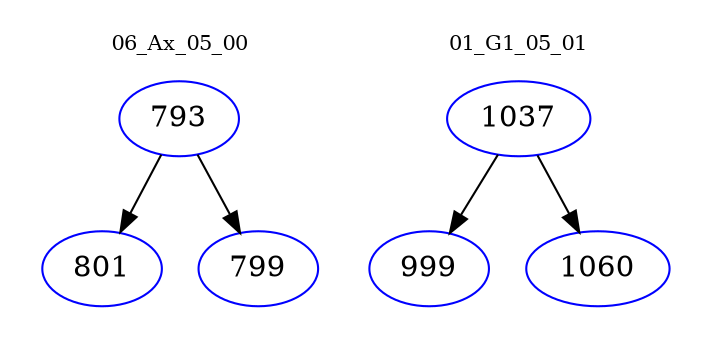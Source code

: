 digraph{
subgraph cluster_0 {
color = white
label = "06_Ax_05_00";
fontsize=10;
T0_793 [label="793", color="blue"]
T0_793 -> T0_801 [color="black"]
T0_801 [label="801", color="blue"]
T0_793 -> T0_799 [color="black"]
T0_799 [label="799", color="blue"]
}
subgraph cluster_1 {
color = white
label = "01_G1_05_01";
fontsize=10;
T1_1037 [label="1037", color="blue"]
T1_1037 -> T1_999 [color="black"]
T1_999 [label="999", color="blue"]
T1_1037 -> T1_1060 [color="black"]
T1_1060 [label="1060", color="blue"]
}
}

